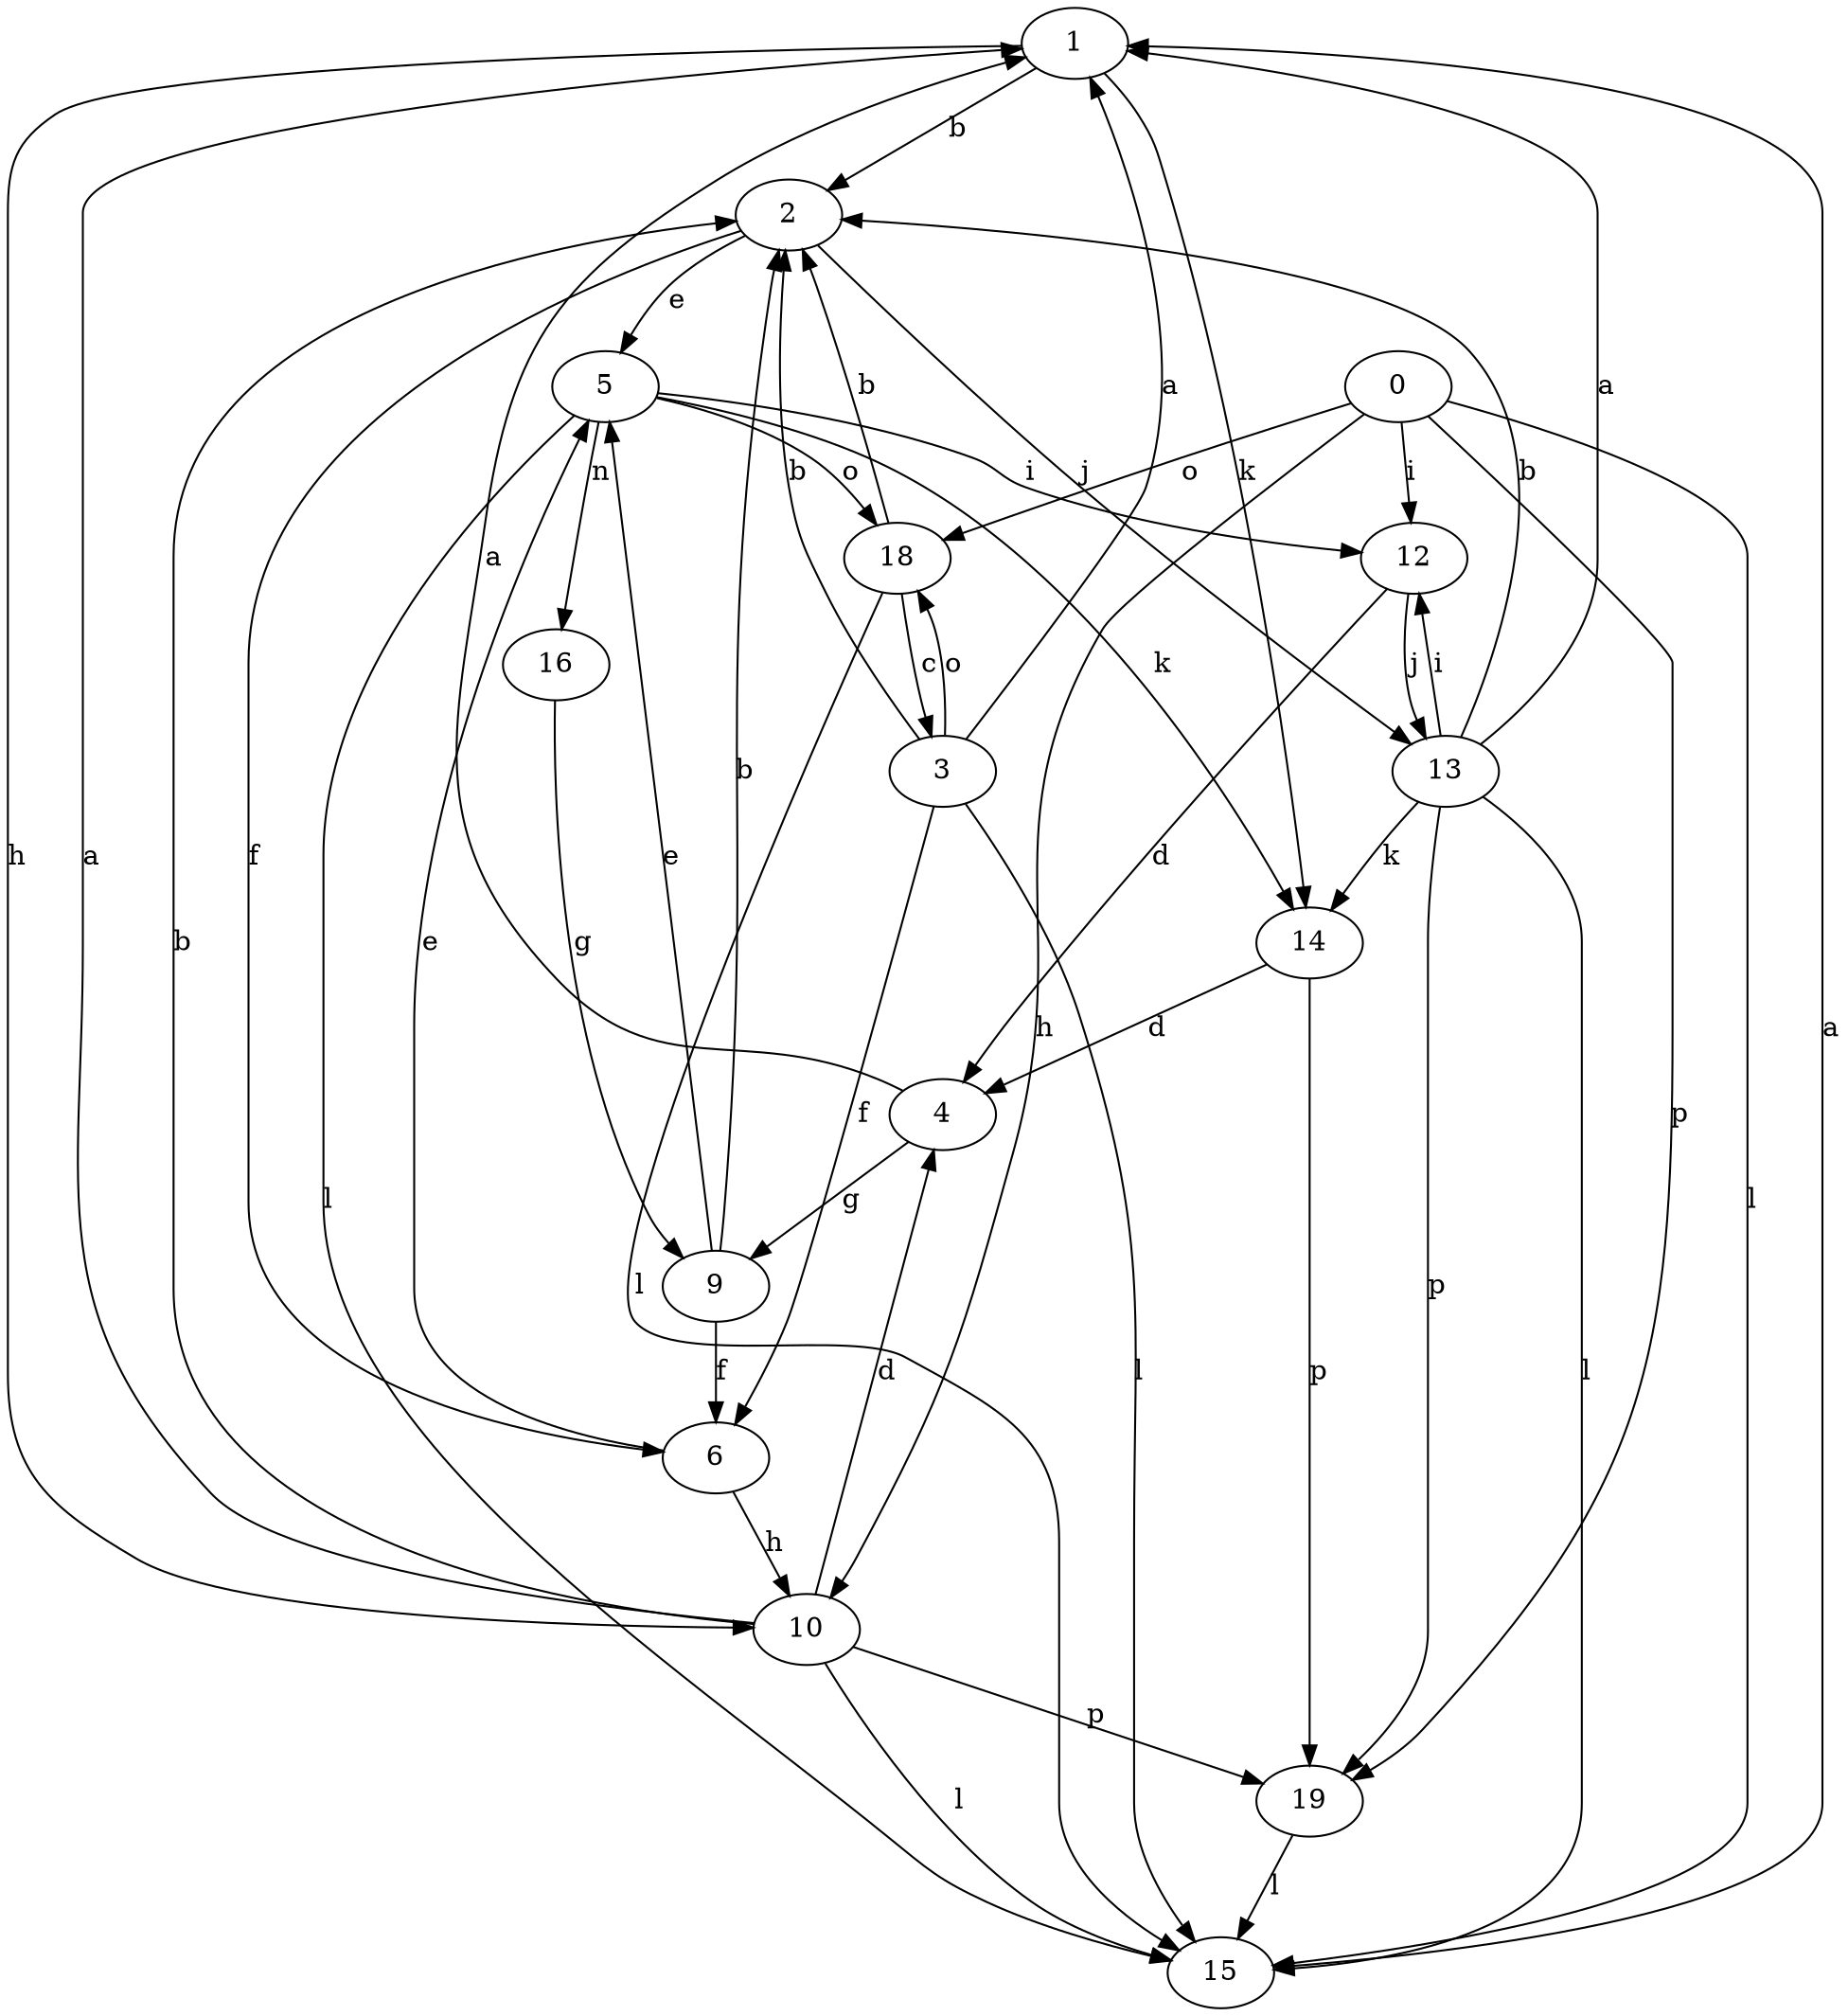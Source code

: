 strict digraph  {
1;
2;
3;
4;
5;
6;
9;
10;
12;
13;
14;
15;
16;
0;
18;
19;
1 -> 2  [label=b];
1 -> 10  [label=h];
1 -> 14  [label=k];
2 -> 5  [label=e];
2 -> 6  [label=f];
2 -> 13  [label=j];
3 -> 1  [label=a];
3 -> 2  [label=b];
3 -> 6  [label=f];
3 -> 15  [label=l];
3 -> 18  [label=o];
4 -> 1  [label=a];
4 -> 9  [label=g];
5 -> 12  [label=i];
5 -> 14  [label=k];
5 -> 15  [label=l];
5 -> 16  [label=n];
5 -> 18  [label=o];
6 -> 5  [label=e];
6 -> 10  [label=h];
9 -> 2  [label=b];
9 -> 5  [label=e];
9 -> 6  [label=f];
10 -> 1  [label=a];
10 -> 2  [label=b];
10 -> 4  [label=d];
10 -> 15  [label=l];
10 -> 19  [label=p];
12 -> 4  [label=d];
12 -> 13  [label=j];
13 -> 1  [label=a];
13 -> 2  [label=b];
13 -> 12  [label=i];
13 -> 14  [label=k];
13 -> 15  [label=l];
13 -> 19  [label=p];
14 -> 4  [label=d];
14 -> 19  [label=p];
15 -> 1  [label=a];
16 -> 9  [label=g];
0 -> 10  [label=h];
0 -> 12  [label=i];
0 -> 15  [label=l];
0 -> 18  [label=o];
0 -> 19  [label=p];
18 -> 2  [label=b];
18 -> 3  [label=c];
18 -> 15  [label=l];
19 -> 15  [label=l];
}
